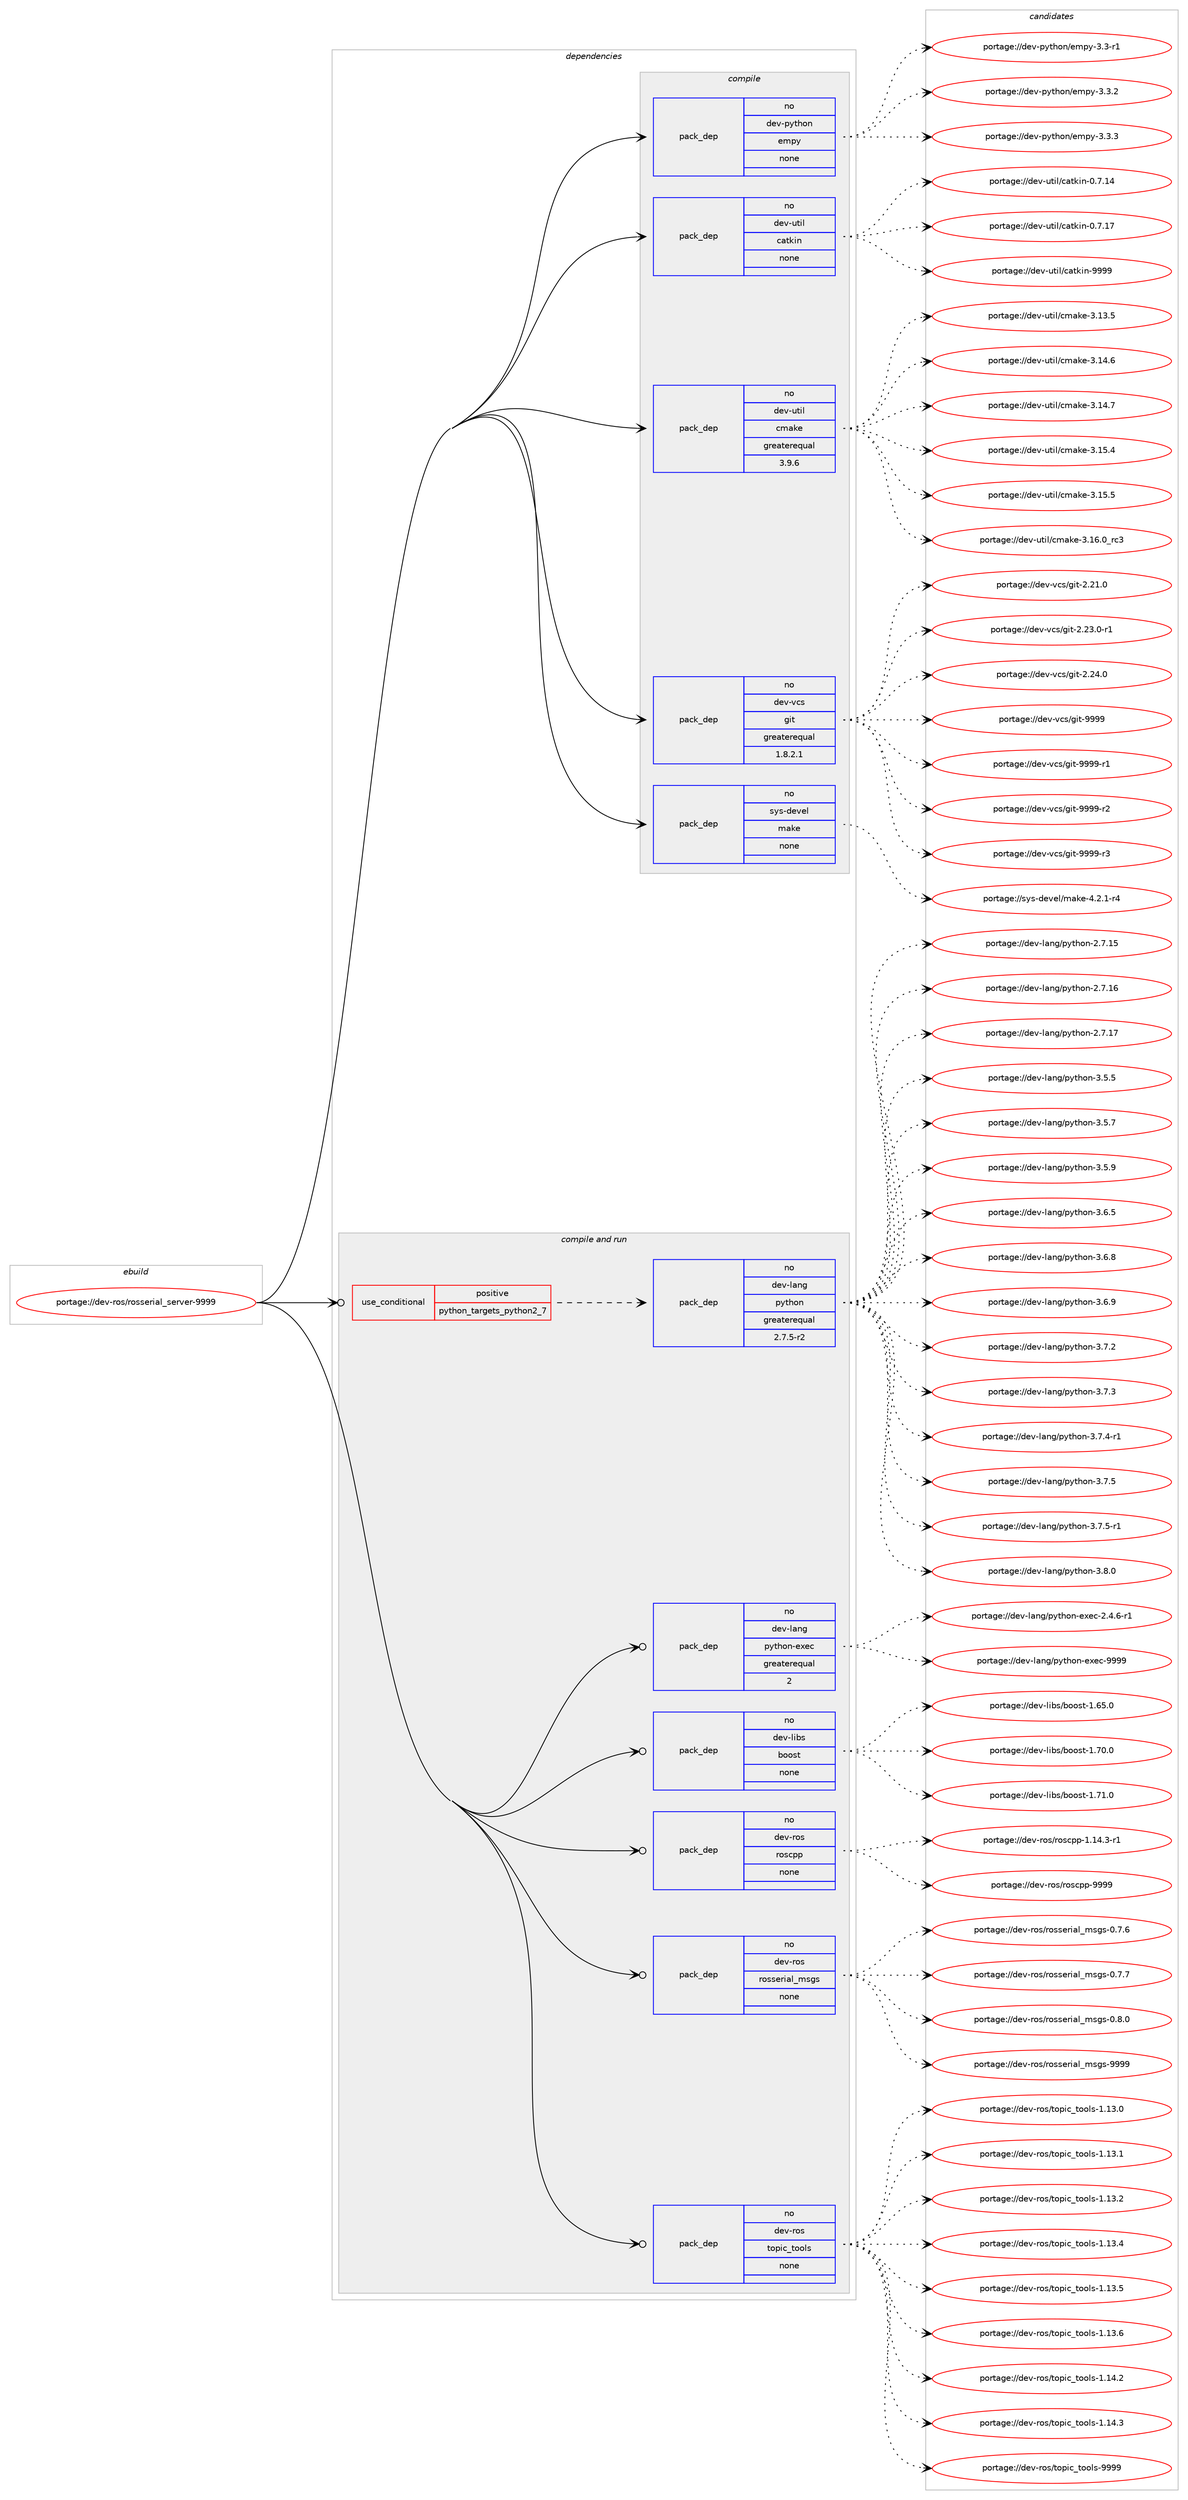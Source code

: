 digraph prolog {

# *************
# Graph options
# *************

newrank=true;
concentrate=true;
compound=true;
graph [rankdir=LR,fontname=Helvetica,fontsize=10,ranksep=1.5];#, ranksep=2.5, nodesep=0.2];
edge  [arrowhead=vee];
node  [fontname=Helvetica,fontsize=10];

# **********
# The ebuild
# **********

subgraph cluster_leftcol {
color=gray;
rank=same;
label=<<i>ebuild</i>>;
id [label="portage://dev-ros/rosserial_server-9999", color=red, width=4, href="../dev-ros/rosserial_server-9999.svg"];
}

# ****************
# The dependencies
# ****************

subgraph cluster_midcol {
color=gray;
label=<<i>dependencies</i>>;
subgraph cluster_compile {
fillcolor="#eeeeee";
style=filled;
label=<<i>compile</i>>;
subgraph pack151030 {
dependency198829 [label=<<TABLE BORDER="0" CELLBORDER="1" CELLSPACING="0" CELLPADDING="4" WIDTH="220"><TR><TD ROWSPAN="6" CELLPADDING="30">pack_dep</TD></TR><TR><TD WIDTH="110">no</TD></TR><TR><TD>dev-python</TD></TR><TR><TD>empy</TD></TR><TR><TD>none</TD></TR><TR><TD></TD></TR></TABLE>>, shape=none, color=blue];
}
id:e -> dependency198829:w [weight=20,style="solid",arrowhead="vee"];
subgraph pack151031 {
dependency198830 [label=<<TABLE BORDER="0" CELLBORDER="1" CELLSPACING="0" CELLPADDING="4" WIDTH="220"><TR><TD ROWSPAN="6" CELLPADDING="30">pack_dep</TD></TR><TR><TD WIDTH="110">no</TD></TR><TR><TD>dev-util</TD></TR><TR><TD>catkin</TD></TR><TR><TD>none</TD></TR><TR><TD></TD></TR></TABLE>>, shape=none, color=blue];
}
id:e -> dependency198830:w [weight=20,style="solid",arrowhead="vee"];
subgraph pack151032 {
dependency198831 [label=<<TABLE BORDER="0" CELLBORDER="1" CELLSPACING="0" CELLPADDING="4" WIDTH="220"><TR><TD ROWSPAN="6" CELLPADDING="30">pack_dep</TD></TR><TR><TD WIDTH="110">no</TD></TR><TR><TD>dev-util</TD></TR><TR><TD>cmake</TD></TR><TR><TD>greaterequal</TD></TR><TR><TD>3.9.6</TD></TR></TABLE>>, shape=none, color=blue];
}
id:e -> dependency198831:w [weight=20,style="solid",arrowhead="vee"];
subgraph pack151033 {
dependency198832 [label=<<TABLE BORDER="0" CELLBORDER="1" CELLSPACING="0" CELLPADDING="4" WIDTH="220"><TR><TD ROWSPAN="6" CELLPADDING="30">pack_dep</TD></TR><TR><TD WIDTH="110">no</TD></TR><TR><TD>dev-vcs</TD></TR><TR><TD>git</TD></TR><TR><TD>greaterequal</TD></TR><TR><TD>1.8.2.1</TD></TR></TABLE>>, shape=none, color=blue];
}
id:e -> dependency198832:w [weight=20,style="solid",arrowhead="vee"];
subgraph pack151034 {
dependency198833 [label=<<TABLE BORDER="0" CELLBORDER="1" CELLSPACING="0" CELLPADDING="4" WIDTH="220"><TR><TD ROWSPAN="6" CELLPADDING="30">pack_dep</TD></TR><TR><TD WIDTH="110">no</TD></TR><TR><TD>sys-devel</TD></TR><TR><TD>make</TD></TR><TR><TD>none</TD></TR><TR><TD></TD></TR></TABLE>>, shape=none, color=blue];
}
id:e -> dependency198833:w [weight=20,style="solid",arrowhead="vee"];
}
subgraph cluster_compileandrun {
fillcolor="#eeeeee";
style=filled;
label=<<i>compile and run</i>>;
subgraph cond44371 {
dependency198834 [label=<<TABLE BORDER="0" CELLBORDER="1" CELLSPACING="0" CELLPADDING="4"><TR><TD ROWSPAN="3" CELLPADDING="10">use_conditional</TD></TR><TR><TD>positive</TD></TR><TR><TD>python_targets_python2_7</TD></TR></TABLE>>, shape=none, color=red];
subgraph pack151035 {
dependency198835 [label=<<TABLE BORDER="0" CELLBORDER="1" CELLSPACING="0" CELLPADDING="4" WIDTH="220"><TR><TD ROWSPAN="6" CELLPADDING="30">pack_dep</TD></TR><TR><TD WIDTH="110">no</TD></TR><TR><TD>dev-lang</TD></TR><TR><TD>python</TD></TR><TR><TD>greaterequal</TD></TR><TR><TD>2.7.5-r2</TD></TR></TABLE>>, shape=none, color=blue];
}
dependency198834:e -> dependency198835:w [weight=20,style="dashed",arrowhead="vee"];
}
id:e -> dependency198834:w [weight=20,style="solid",arrowhead="odotvee"];
subgraph pack151036 {
dependency198836 [label=<<TABLE BORDER="0" CELLBORDER="1" CELLSPACING="0" CELLPADDING="4" WIDTH="220"><TR><TD ROWSPAN="6" CELLPADDING="30">pack_dep</TD></TR><TR><TD WIDTH="110">no</TD></TR><TR><TD>dev-lang</TD></TR><TR><TD>python-exec</TD></TR><TR><TD>greaterequal</TD></TR><TR><TD>2</TD></TR></TABLE>>, shape=none, color=blue];
}
id:e -> dependency198836:w [weight=20,style="solid",arrowhead="odotvee"];
subgraph pack151037 {
dependency198837 [label=<<TABLE BORDER="0" CELLBORDER="1" CELLSPACING="0" CELLPADDING="4" WIDTH="220"><TR><TD ROWSPAN="6" CELLPADDING="30">pack_dep</TD></TR><TR><TD WIDTH="110">no</TD></TR><TR><TD>dev-libs</TD></TR><TR><TD>boost</TD></TR><TR><TD>none</TD></TR><TR><TD></TD></TR></TABLE>>, shape=none, color=blue];
}
id:e -> dependency198837:w [weight=20,style="solid",arrowhead="odotvee"];
subgraph pack151038 {
dependency198838 [label=<<TABLE BORDER="0" CELLBORDER="1" CELLSPACING="0" CELLPADDING="4" WIDTH="220"><TR><TD ROWSPAN="6" CELLPADDING="30">pack_dep</TD></TR><TR><TD WIDTH="110">no</TD></TR><TR><TD>dev-ros</TD></TR><TR><TD>roscpp</TD></TR><TR><TD>none</TD></TR><TR><TD></TD></TR></TABLE>>, shape=none, color=blue];
}
id:e -> dependency198838:w [weight=20,style="solid",arrowhead="odotvee"];
subgraph pack151039 {
dependency198839 [label=<<TABLE BORDER="0" CELLBORDER="1" CELLSPACING="0" CELLPADDING="4" WIDTH="220"><TR><TD ROWSPAN="6" CELLPADDING="30">pack_dep</TD></TR><TR><TD WIDTH="110">no</TD></TR><TR><TD>dev-ros</TD></TR><TR><TD>rosserial_msgs</TD></TR><TR><TD>none</TD></TR><TR><TD></TD></TR></TABLE>>, shape=none, color=blue];
}
id:e -> dependency198839:w [weight=20,style="solid",arrowhead="odotvee"];
subgraph pack151040 {
dependency198840 [label=<<TABLE BORDER="0" CELLBORDER="1" CELLSPACING="0" CELLPADDING="4" WIDTH="220"><TR><TD ROWSPAN="6" CELLPADDING="30">pack_dep</TD></TR><TR><TD WIDTH="110">no</TD></TR><TR><TD>dev-ros</TD></TR><TR><TD>topic_tools</TD></TR><TR><TD>none</TD></TR><TR><TD></TD></TR></TABLE>>, shape=none, color=blue];
}
id:e -> dependency198840:w [weight=20,style="solid",arrowhead="odotvee"];
}
subgraph cluster_run {
fillcolor="#eeeeee";
style=filled;
label=<<i>run</i>>;
}
}

# **************
# The candidates
# **************

subgraph cluster_choices {
rank=same;
color=gray;
label=<<i>candidates</i>>;

subgraph choice151030 {
color=black;
nodesep=1;
choiceportage1001011184511212111610411111047101109112121455146514511449 [label="portage://dev-python/empy-3.3-r1", color=red, width=4,href="../dev-python/empy-3.3-r1.svg"];
choiceportage1001011184511212111610411111047101109112121455146514650 [label="portage://dev-python/empy-3.3.2", color=red, width=4,href="../dev-python/empy-3.3.2.svg"];
choiceportage1001011184511212111610411111047101109112121455146514651 [label="portage://dev-python/empy-3.3.3", color=red, width=4,href="../dev-python/empy-3.3.3.svg"];
dependency198829:e -> choiceportage1001011184511212111610411111047101109112121455146514511449:w [style=dotted,weight="100"];
dependency198829:e -> choiceportage1001011184511212111610411111047101109112121455146514650:w [style=dotted,weight="100"];
dependency198829:e -> choiceportage1001011184511212111610411111047101109112121455146514651:w [style=dotted,weight="100"];
}
subgraph choice151031 {
color=black;
nodesep=1;
choiceportage1001011184511711610510847999711610710511045484655464952 [label="portage://dev-util/catkin-0.7.14", color=red, width=4,href="../dev-util/catkin-0.7.14.svg"];
choiceportage1001011184511711610510847999711610710511045484655464955 [label="portage://dev-util/catkin-0.7.17", color=red, width=4,href="../dev-util/catkin-0.7.17.svg"];
choiceportage100101118451171161051084799971161071051104557575757 [label="portage://dev-util/catkin-9999", color=red, width=4,href="../dev-util/catkin-9999.svg"];
dependency198830:e -> choiceportage1001011184511711610510847999711610710511045484655464952:w [style=dotted,weight="100"];
dependency198830:e -> choiceportage1001011184511711610510847999711610710511045484655464955:w [style=dotted,weight="100"];
dependency198830:e -> choiceportage100101118451171161051084799971161071051104557575757:w [style=dotted,weight="100"];
}
subgraph choice151032 {
color=black;
nodesep=1;
choiceportage1001011184511711610510847991099710710145514649514653 [label="portage://dev-util/cmake-3.13.5", color=red, width=4,href="../dev-util/cmake-3.13.5.svg"];
choiceportage1001011184511711610510847991099710710145514649524654 [label="portage://dev-util/cmake-3.14.6", color=red, width=4,href="../dev-util/cmake-3.14.6.svg"];
choiceportage1001011184511711610510847991099710710145514649524655 [label="portage://dev-util/cmake-3.14.7", color=red, width=4,href="../dev-util/cmake-3.14.7.svg"];
choiceportage1001011184511711610510847991099710710145514649534652 [label="portage://dev-util/cmake-3.15.4", color=red, width=4,href="../dev-util/cmake-3.15.4.svg"];
choiceportage1001011184511711610510847991099710710145514649534653 [label="portage://dev-util/cmake-3.15.5", color=red, width=4,href="../dev-util/cmake-3.15.5.svg"];
choiceportage1001011184511711610510847991099710710145514649544648951149951 [label="portage://dev-util/cmake-3.16.0_rc3", color=red, width=4,href="../dev-util/cmake-3.16.0_rc3.svg"];
dependency198831:e -> choiceportage1001011184511711610510847991099710710145514649514653:w [style=dotted,weight="100"];
dependency198831:e -> choiceportage1001011184511711610510847991099710710145514649524654:w [style=dotted,weight="100"];
dependency198831:e -> choiceportage1001011184511711610510847991099710710145514649524655:w [style=dotted,weight="100"];
dependency198831:e -> choiceportage1001011184511711610510847991099710710145514649534652:w [style=dotted,weight="100"];
dependency198831:e -> choiceportage1001011184511711610510847991099710710145514649534653:w [style=dotted,weight="100"];
dependency198831:e -> choiceportage1001011184511711610510847991099710710145514649544648951149951:w [style=dotted,weight="100"];
}
subgraph choice151033 {
color=black;
nodesep=1;
choiceportage10010111845118991154710310511645504650494648 [label="portage://dev-vcs/git-2.21.0", color=red, width=4,href="../dev-vcs/git-2.21.0.svg"];
choiceportage100101118451189911547103105116455046505146484511449 [label="portage://dev-vcs/git-2.23.0-r1", color=red, width=4,href="../dev-vcs/git-2.23.0-r1.svg"];
choiceportage10010111845118991154710310511645504650524648 [label="portage://dev-vcs/git-2.24.0", color=red, width=4,href="../dev-vcs/git-2.24.0.svg"];
choiceportage1001011184511899115471031051164557575757 [label="portage://dev-vcs/git-9999", color=red, width=4,href="../dev-vcs/git-9999.svg"];
choiceportage10010111845118991154710310511645575757574511449 [label="portage://dev-vcs/git-9999-r1", color=red, width=4,href="../dev-vcs/git-9999-r1.svg"];
choiceportage10010111845118991154710310511645575757574511450 [label="portage://dev-vcs/git-9999-r2", color=red, width=4,href="../dev-vcs/git-9999-r2.svg"];
choiceportage10010111845118991154710310511645575757574511451 [label="portage://dev-vcs/git-9999-r3", color=red, width=4,href="../dev-vcs/git-9999-r3.svg"];
dependency198832:e -> choiceportage10010111845118991154710310511645504650494648:w [style=dotted,weight="100"];
dependency198832:e -> choiceportage100101118451189911547103105116455046505146484511449:w [style=dotted,weight="100"];
dependency198832:e -> choiceportage10010111845118991154710310511645504650524648:w [style=dotted,weight="100"];
dependency198832:e -> choiceportage1001011184511899115471031051164557575757:w [style=dotted,weight="100"];
dependency198832:e -> choiceportage10010111845118991154710310511645575757574511449:w [style=dotted,weight="100"];
dependency198832:e -> choiceportage10010111845118991154710310511645575757574511450:w [style=dotted,weight="100"];
dependency198832:e -> choiceportage10010111845118991154710310511645575757574511451:w [style=dotted,weight="100"];
}
subgraph choice151034 {
color=black;
nodesep=1;
choiceportage1151211154510010111810110847109971071014552465046494511452 [label="portage://sys-devel/make-4.2.1-r4", color=red, width=4,href="../sys-devel/make-4.2.1-r4.svg"];
dependency198833:e -> choiceportage1151211154510010111810110847109971071014552465046494511452:w [style=dotted,weight="100"];
}
subgraph choice151035 {
color=black;
nodesep=1;
choiceportage10010111845108971101034711212111610411111045504655464953 [label="portage://dev-lang/python-2.7.15", color=red, width=4,href="../dev-lang/python-2.7.15.svg"];
choiceportage10010111845108971101034711212111610411111045504655464954 [label="portage://dev-lang/python-2.7.16", color=red, width=4,href="../dev-lang/python-2.7.16.svg"];
choiceportage10010111845108971101034711212111610411111045504655464955 [label="portage://dev-lang/python-2.7.17", color=red, width=4,href="../dev-lang/python-2.7.17.svg"];
choiceportage100101118451089711010347112121116104111110455146534653 [label="portage://dev-lang/python-3.5.5", color=red, width=4,href="../dev-lang/python-3.5.5.svg"];
choiceportage100101118451089711010347112121116104111110455146534655 [label="portage://dev-lang/python-3.5.7", color=red, width=4,href="../dev-lang/python-3.5.7.svg"];
choiceportage100101118451089711010347112121116104111110455146534657 [label="portage://dev-lang/python-3.5.9", color=red, width=4,href="../dev-lang/python-3.5.9.svg"];
choiceportage100101118451089711010347112121116104111110455146544653 [label="portage://dev-lang/python-3.6.5", color=red, width=4,href="../dev-lang/python-3.6.5.svg"];
choiceportage100101118451089711010347112121116104111110455146544656 [label="portage://dev-lang/python-3.6.8", color=red, width=4,href="../dev-lang/python-3.6.8.svg"];
choiceportage100101118451089711010347112121116104111110455146544657 [label="portage://dev-lang/python-3.6.9", color=red, width=4,href="../dev-lang/python-3.6.9.svg"];
choiceportage100101118451089711010347112121116104111110455146554650 [label="portage://dev-lang/python-3.7.2", color=red, width=4,href="../dev-lang/python-3.7.2.svg"];
choiceportage100101118451089711010347112121116104111110455146554651 [label="portage://dev-lang/python-3.7.3", color=red, width=4,href="../dev-lang/python-3.7.3.svg"];
choiceportage1001011184510897110103471121211161041111104551465546524511449 [label="portage://dev-lang/python-3.7.4-r1", color=red, width=4,href="../dev-lang/python-3.7.4-r1.svg"];
choiceportage100101118451089711010347112121116104111110455146554653 [label="portage://dev-lang/python-3.7.5", color=red, width=4,href="../dev-lang/python-3.7.5.svg"];
choiceportage1001011184510897110103471121211161041111104551465546534511449 [label="portage://dev-lang/python-3.7.5-r1", color=red, width=4,href="../dev-lang/python-3.7.5-r1.svg"];
choiceportage100101118451089711010347112121116104111110455146564648 [label="portage://dev-lang/python-3.8.0", color=red, width=4,href="../dev-lang/python-3.8.0.svg"];
dependency198835:e -> choiceportage10010111845108971101034711212111610411111045504655464953:w [style=dotted,weight="100"];
dependency198835:e -> choiceportage10010111845108971101034711212111610411111045504655464954:w [style=dotted,weight="100"];
dependency198835:e -> choiceportage10010111845108971101034711212111610411111045504655464955:w [style=dotted,weight="100"];
dependency198835:e -> choiceportage100101118451089711010347112121116104111110455146534653:w [style=dotted,weight="100"];
dependency198835:e -> choiceportage100101118451089711010347112121116104111110455146534655:w [style=dotted,weight="100"];
dependency198835:e -> choiceportage100101118451089711010347112121116104111110455146534657:w [style=dotted,weight="100"];
dependency198835:e -> choiceportage100101118451089711010347112121116104111110455146544653:w [style=dotted,weight="100"];
dependency198835:e -> choiceportage100101118451089711010347112121116104111110455146544656:w [style=dotted,weight="100"];
dependency198835:e -> choiceportage100101118451089711010347112121116104111110455146544657:w [style=dotted,weight="100"];
dependency198835:e -> choiceportage100101118451089711010347112121116104111110455146554650:w [style=dotted,weight="100"];
dependency198835:e -> choiceportage100101118451089711010347112121116104111110455146554651:w [style=dotted,weight="100"];
dependency198835:e -> choiceportage1001011184510897110103471121211161041111104551465546524511449:w [style=dotted,weight="100"];
dependency198835:e -> choiceportage100101118451089711010347112121116104111110455146554653:w [style=dotted,weight="100"];
dependency198835:e -> choiceportage1001011184510897110103471121211161041111104551465546534511449:w [style=dotted,weight="100"];
dependency198835:e -> choiceportage100101118451089711010347112121116104111110455146564648:w [style=dotted,weight="100"];
}
subgraph choice151036 {
color=black;
nodesep=1;
choiceportage10010111845108971101034711212111610411111045101120101994550465246544511449 [label="portage://dev-lang/python-exec-2.4.6-r1", color=red, width=4,href="../dev-lang/python-exec-2.4.6-r1.svg"];
choiceportage10010111845108971101034711212111610411111045101120101994557575757 [label="portage://dev-lang/python-exec-9999", color=red, width=4,href="../dev-lang/python-exec-9999.svg"];
dependency198836:e -> choiceportage10010111845108971101034711212111610411111045101120101994550465246544511449:w [style=dotted,weight="100"];
dependency198836:e -> choiceportage10010111845108971101034711212111610411111045101120101994557575757:w [style=dotted,weight="100"];
}
subgraph choice151037 {
color=black;
nodesep=1;
choiceportage1001011184510810598115479811111111511645494654534648 [label="portage://dev-libs/boost-1.65.0", color=red, width=4,href="../dev-libs/boost-1.65.0.svg"];
choiceportage1001011184510810598115479811111111511645494655484648 [label="portage://dev-libs/boost-1.70.0", color=red, width=4,href="../dev-libs/boost-1.70.0.svg"];
choiceportage1001011184510810598115479811111111511645494655494648 [label="portage://dev-libs/boost-1.71.0", color=red, width=4,href="../dev-libs/boost-1.71.0.svg"];
dependency198837:e -> choiceportage1001011184510810598115479811111111511645494654534648:w [style=dotted,weight="100"];
dependency198837:e -> choiceportage1001011184510810598115479811111111511645494655484648:w [style=dotted,weight="100"];
dependency198837:e -> choiceportage1001011184510810598115479811111111511645494655494648:w [style=dotted,weight="100"];
}
subgraph choice151038 {
color=black;
nodesep=1;
choiceportage100101118451141111154711411111599112112454946495246514511449 [label="portage://dev-ros/roscpp-1.14.3-r1", color=red, width=4,href="../dev-ros/roscpp-1.14.3-r1.svg"];
choiceportage1001011184511411111547114111115991121124557575757 [label="portage://dev-ros/roscpp-9999", color=red, width=4,href="../dev-ros/roscpp-9999.svg"];
dependency198838:e -> choiceportage100101118451141111154711411111599112112454946495246514511449:w [style=dotted,weight="100"];
dependency198838:e -> choiceportage1001011184511411111547114111115991121124557575757:w [style=dotted,weight="100"];
}
subgraph choice151039 {
color=black;
nodesep=1;
choiceportage10010111845114111115471141111151151011141059710895109115103115454846554654 [label="portage://dev-ros/rosserial_msgs-0.7.6", color=red, width=4,href="../dev-ros/rosserial_msgs-0.7.6.svg"];
choiceportage10010111845114111115471141111151151011141059710895109115103115454846554655 [label="portage://dev-ros/rosserial_msgs-0.7.7", color=red, width=4,href="../dev-ros/rosserial_msgs-0.7.7.svg"];
choiceportage10010111845114111115471141111151151011141059710895109115103115454846564648 [label="portage://dev-ros/rosserial_msgs-0.8.0", color=red, width=4,href="../dev-ros/rosserial_msgs-0.8.0.svg"];
choiceportage100101118451141111154711411111511510111410597108951091151031154557575757 [label="portage://dev-ros/rosserial_msgs-9999", color=red, width=4,href="../dev-ros/rosserial_msgs-9999.svg"];
dependency198839:e -> choiceportage10010111845114111115471141111151151011141059710895109115103115454846554654:w [style=dotted,weight="100"];
dependency198839:e -> choiceportage10010111845114111115471141111151151011141059710895109115103115454846554655:w [style=dotted,weight="100"];
dependency198839:e -> choiceportage10010111845114111115471141111151151011141059710895109115103115454846564648:w [style=dotted,weight="100"];
dependency198839:e -> choiceportage100101118451141111154711411111511510111410597108951091151031154557575757:w [style=dotted,weight="100"];
}
subgraph choice151040 {
color=black;
nodesep=1;
choiceportage1001011184511411111547116111112105999511611111110811545494649514648 [label="portage://dev-ros/topic_tools-1.13.0", color=red, width=4,href="../dev-ros/topic_tools-1.13.0.svg"];
choiceportage1001011184511411111547116111112105999511611111110811545494649514649 [label="portage://dev-ros/topic_tools-1.13.1", color=red, width=4,href="../dev-ros/topic_tools-1.13.1.svg"];
choiceportage1001011184511411111547116111112105999511611111110811545494649514650 [label="portage://dev-ros/topic_tools-1.13.2", color=red, width=4,href="../dev-ros/topic_tools-1.13.2.svg"];
choiceportage1001011184511411111547116111112105999511611111110811545494649514652 [label="portage://dev-ros/topic_tools-1.13.4", color=red, width=4,href="../dev-ros/topic_tools-1.13.4.svg"];
choiceportage1001011184511411111547116111112105999511611111110811545494649514653 [label="portage://dev-ros/topic_tools-1.13.5", color=red, width=4,href="../dev-ros/topic_tools-1.13.5.svg"];
choiceportage1001011184511411111547116111112105999511611111110811545494649514654 [label="portage://dev-ros/topic_tools-1.13.6", color=red, width=4,href="../dev-ros/topic_tools-1.13.6.svg"];
choiceportage1001011184511411111547116111112105999511611111110811545494649524650 [label="portage://dev-ros/topic_tools-1.14.2", color=red, width=4,href="../dev-ros/topic_tools-1.14.2.svg"];
choiceportage1001011184511411111547116111112105999511611111110811545494649524651 [label="portage://dev-ros/topic_tools-1.14.3", color=red, width=4,href="../dev-ros/topic_tools-1.14.3.svg"];
choiceportage100101118451141111154711611111210599951161111111081154557575757 [label="portage://dev-ros/topic_tools-9999", color=red, width=4,href="../dev-ros/topic_tools-9999.svg"];
dependency198840:e -> choiceportage1001011184511411111547116111112105999511611111110811545494649514648:w [style=dotted,weight="100"];
dependency198840:e -> choiceportage1001011184511411111547116111112105999511611111110811545494649514649:w [style=dotted,weight="100"];
dependency198840:e -> choiceportage1001011184511411111547116111112105999511611111110811545494649514650:w [style=dotted,weight="100"];
dependency198840:e -> choiceportage1001011184511411111547116111112105999511611111110811545494649514652:w [style=dotted,weight="100"];
dependency198840:e -> choiceportage1001011184511411111547116111112105999511611111110811545494649514653:w [style=dotted,weight="100"];
dependency198840:e -> choiceportage1001011184511411111547116111112105999511611111110811545494649514654:w [style=dotted,weight="100"];
dependency198840:e -> choiceportage1001011184511411111547116111112105999511611111110811545494649524650:w [style=dotted,weight="100"];
dependency198840:e -> choiceportage1001011184511411111547116111112105999511611111110811545494649524651:w [style=dotted,weight="100"];
dependency198840:e -> choiceportage100101118451141111154711611111210599951161111111081154557575757:w [style=dotted,weight="100"];
}
}

}
